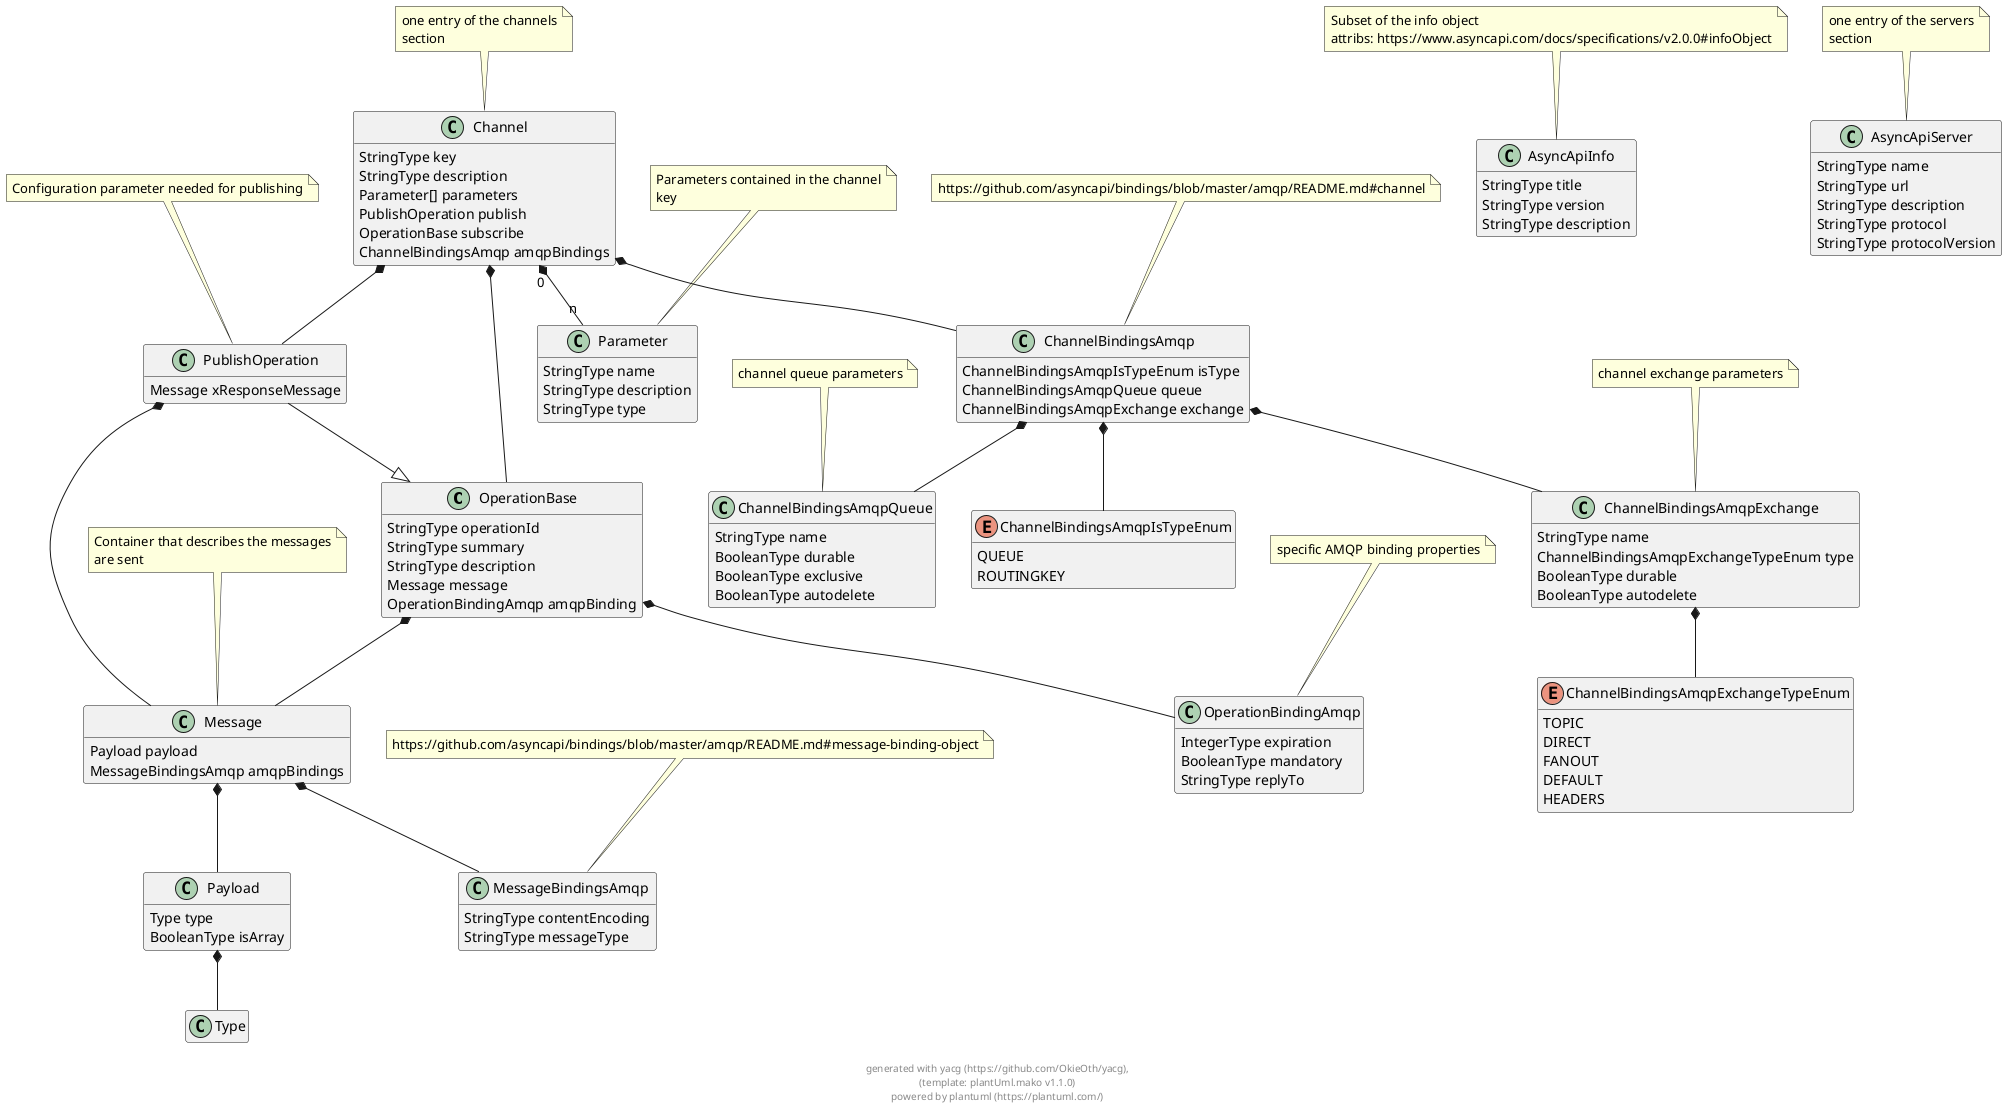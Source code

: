 
@startuml
hide empty methods
hide empty fields

class OperationBase {
        StringType operationId
        StringType summary
        StringType description
        Message message
        OperationBindingAmqp amqpBinding
}


class Message {
        Payload payload
        MessageBindingsAmqp amqpBindings
}

note top: Container that describes the messages\nare sent

class OperationBindingAmqp {
        IntegerType expiration
        BooleanType mandatory
        StringType replyTo
}

note top: specific AMQP binding properties

class AsyncApiInfo {
        StringType title
        StringType version
        StringType description
}

note top: Subset of the info object\nattribs: https://www.asyncapi.com/docs/specifications/v2.0.0#infoObject

class AsyncApiServer {
        StringType name
        StringType url
        StringType description
        StringType protocol
        StringType protocolVersion
}

note top: one entry of the servers\nsection

class Channel {
        StringType key
        StringType description
        Parameter[] parameters
        PublishOperation publish
        OperationBase subscribe
        ChannelBindingsAmqp amqpBindings
}

note top: one entry of the channels\nsection

class Parameter {
        StringType name
        StringType description
        StringType type
}

note top: Parameters contained in the channel\nkey

class PublishOperation {
        Message xResponseMessage
}

note top: Configuration parameter needed for publishing

PublishOperation --|> OperationBase
class ChannelBindingsAmqp {
        ChannelBindingsAmqpIsTypeEnum isType
        ChannelBindingsAmqpQueue queue
        ChannelBindingsAmqpExchange exchange
}

note top: https://github.com/asyncapi/bindings/blob/master/amqp/README.md#channel

enum ChannelBindingsAmqpIsTypeEnum {
    QUEUE
    ROUTINGKEY
}


class ChannelBindingsAmqpQueue {
        StringType name
        BooleanType durable
        BooleanType exclusive
        BooleanType autodelete
}

note top: channel queue parameters

class ChannelBindingsAmqpExchange {
        StringType name
        ChannelBindingsAmqpExchangeTypeEnum type
        BooleanType durable
        BooleanType autodelete
}

note top: channel exchange parameters

enum ChannelBindingsAmqpExchangeTypeEnum {
    TOPIC
    DIRECT
    FANOUT
    DEFAULT
    HEADERS
}


class Payload {
        Type type
        BooleanType isArray
}


class MessageBindingsAmqp {
        StringType contentEncoding
        StringType messageType
}

note top: https://github.com/asyncapi/bindings/blob/master/amqp/README.md#message-binding-object


    



OperationBase  *--  Message
            

OperationBase  *--  OperationBindingAmqp
            

    
Message  *--  Payload
            

Message  *--  MessageBindingsAmqp
            

    



    



    





    


Channel "0" *-- "n" Parameter
            

Channel  *--  PublishOperation
            

Channel  *--  OperationBase
            

Channel  *--  ChannelBindingsAmqp
            

    



    
PublishOperation  *--  Message
            

    
ChannelBindingsAmqp  *--  ChannelBindingsAmqpIsTypeEnum
            

ChannelBindingsAmqp  *--  ChannelBindingsAmqpQueue
            

ChannelBindingsAmqp  *--  ChannelBindingsAmqpExchange
            

    
    




    

ChannelBindingsAmqpExchange  *--  ChannelBindingsAmqpExchangeTypeEnum
            



    
    
Payload  *--  Type
            


    



footer \ngenerated with yacg (https://github.com/OkieOth/yacg),\n(template: plantUml.mako v1.1.0)\npowered by plantuml (https://plantuml.com/)
@enduml